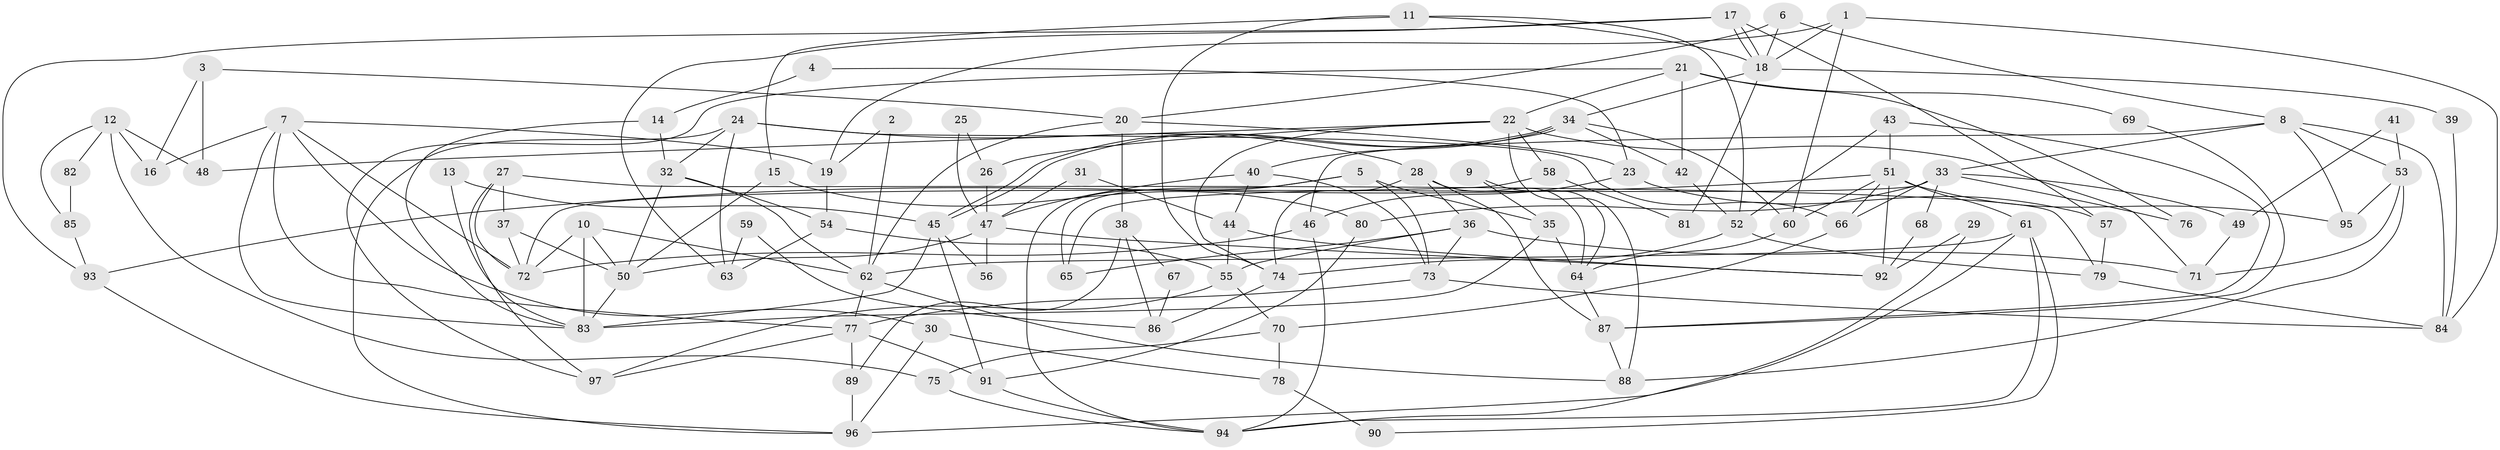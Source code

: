 // coarse degree distribution, {5: 0.08196721311475409, 2: 0.16393442622950818, 6: 0.19672131147540983, 7: 0.13114754098360656, 8: 0.04918032786885246, 4: 0.16393442622950818, 10: 0.03278688524590164, 3: 0.16393442622950818, 11: 0.01639344262295082}
// Generated by graph-tools (version 1.1) at 2025/52/02/27/25 19:52:06]
// undirected, 97 vertices, 194 edges
graph export_dot {
graph [start="1"]
  node [color=gray90,style=filled];
  1;
  2;
  3;
  4;
  5;
  6;
  7;
  8;
  9;
  10;
  11;
  12;
  13;
  14;
  15;
  16;
  17;
  18;
  19;
  20;
  21;
  22;
  23;
  24;
  25;
  26;
  27;
  28;
  29;
  30;
  31;
  32;
  33;
  34;
  35;
  36;
  37;
  38;
  39;
  40;
  41;
  42;
  43;
  44;
  45;
  46;
  47;
  48;
  49;
  50;
  51;
  52;
  53;
  54;
  55;
  56;
  57;
  58;
  59;
  60;
  61;
  62;
  63;
  64;
  65;
  66;
  67;
  68;
  69;
  70;
  71;
  72;
  73;
  74;
  75;
  76;
  77;
  78;
  79;
  80;
  81;
  82;
  83;
  84;
  85;
  86;
  87;
  88;
  89;
  90;
  91;
  92;
  93;
  94;
  95;
  96;
  97;
  1 -- 84;
  1 -- 19;
  1 -- 18;
  1 -- 60;
  2 -- 19;
  2 -- 62;
  3 -- 16;
  3 -- 20;
  3 -- 48;
  4 -- 14;
  4 -- 23;
  5 -- 73;
  5 -- 94;
  5 -- 35;
  5 -- 65;
  6 -- 18;
  6 -- 8;
  6 -- 20;
  7 -- 72;
  7 -- 83;
  7 -- 16;
  7 -- 19;
  7 -- 30;
  7 -- 77;
  8 -- 46;
  8 -- 95;
  8 -- 33;
  8 -- 53;
  8 -- 84;
  9 -- 64;
  9 -- 35;
  10 -- 83;
  10 -- 72;
  10 -- 50;
  10 -- 62;
  11 -- 18;
  11 -- 74;
  11 -- 15;
  11 -- 52;
  12 -- 48;
  12 -- 75;
  12 -- 16;
  12 -- 82;
  12 -- 85;
  13 -- 83;
  13 -- 45;
  14 -- 83;
  14 -- 32;
  15 -- 80;
  15 -- 50;
  17 -- 93;
  17 -- 18;
  17 -- 18;
  17 -- 57;
  17 -- 63;
  18 -- 34;
  18 -- 39;
  18 -- 81;
  19 -- 54;
  20 -- 62;
  20 -- 23;
  20 -- 38;
  21 -- 42;
  21 -- 97;
  21 -- 22;
  21 -- 69;
  21 -- 76;
  22 -- 71;
  22 -- 26;
  22 -- 48;
  22 -- 58;
  22 -- 74;
  22 -- 88;
  23 -- 57;
  23 -- 46;
  24 -- 28;
  24 -- 66;
  24 -- 32;
  24 -- 63;
  24 -- 96;
  25 -- 47;
  25 -- 26;
  26 -- 47;
  27 -- 97;
  27 -- 37;
  27 -- 72;
  27 -- 79;
  28 -- 64;
  28 -- 36;
  28 -- 74;
  28 -- 87;
  29 -- 92;
  29 -- 94;
  30 -- 96;
  30 -- 78;
  31 -- 47;
  31 -- 44;
  32 -- 50;
  32 -- 54;
  32 -- 62;
  33 -- 72;
  33 -- 49;
  33 -- 66;
  33 -- 68;
  33 -- 76;
  33 -- 80;
  34 -- 45;
  34 -- 45;
  34 -- 40;
  34 -- 42;
  34 -- 60;
  35 -- 64;
  35 -- 83;
  36 -- 73;
  36 -- 55;
  36 -- 65;
  36 -- 71;
  37 -- 72;
  37 -- 50;
  38 -- 89;
  38 -- 67;
  38 -- 86;
  39 -- 84;
  40 -- 73;
  40 -- 44;
  40 -- 47;
  41 -- 53;
  41 -- 49;
  42 -- 52;
  43 -- 87;
  43 -- 52;
  43 -- 51;
  44 -- 92;
  44 -- 55;
  45 -- 83;
  45 -- 56;
  45 -- 91;
  46 -- 94;
  46 -- 72;
  47 -- 50;
  47 -- 56;
  47 -- 92;
  49 -- 71;
  50 -- 83;
  51 -- 60;
  51 -- 61;
  51 -- 66;
  51 -- 92;
  51 -- 93;
  51 -- 95;
  52 -- 74;
  52 -- 79;
  53 -- 88;
  53 -- 71;
  53 -- 95;
  54 -- 63;
  54 -- 55;
  55 -- 70;
  55 -- 97;
  57 -- 79;
  58 -- 65;
  58 -- 81;
  59 -- 63;
  59 -- 86;
  60 -- 64;
  61 -- 62;
  61 -- 90;
  61 -- 94;
  61 -- 96;
  62 -- 77;
  62 -- 88;
  64 -- 87;
  66 -- 70;
  67 -- 86;
  68 -- 92;
  69 -- 87;
  70 -- 75;
  70 -- 78;
  73 -- 77;
  73 -- 84;
  74 -- 86;
  75 -- 94;
  77 -- 89;
  77 -- 91;
  77 -- 97;
  78 -- 90;
  79 -- 84;
  80 -- 91;
  82 -- 85;
  85 -- 93;
  87 -- 88;
  89 -- 96;
  91 -- 94;
  93 -- 96;
}
